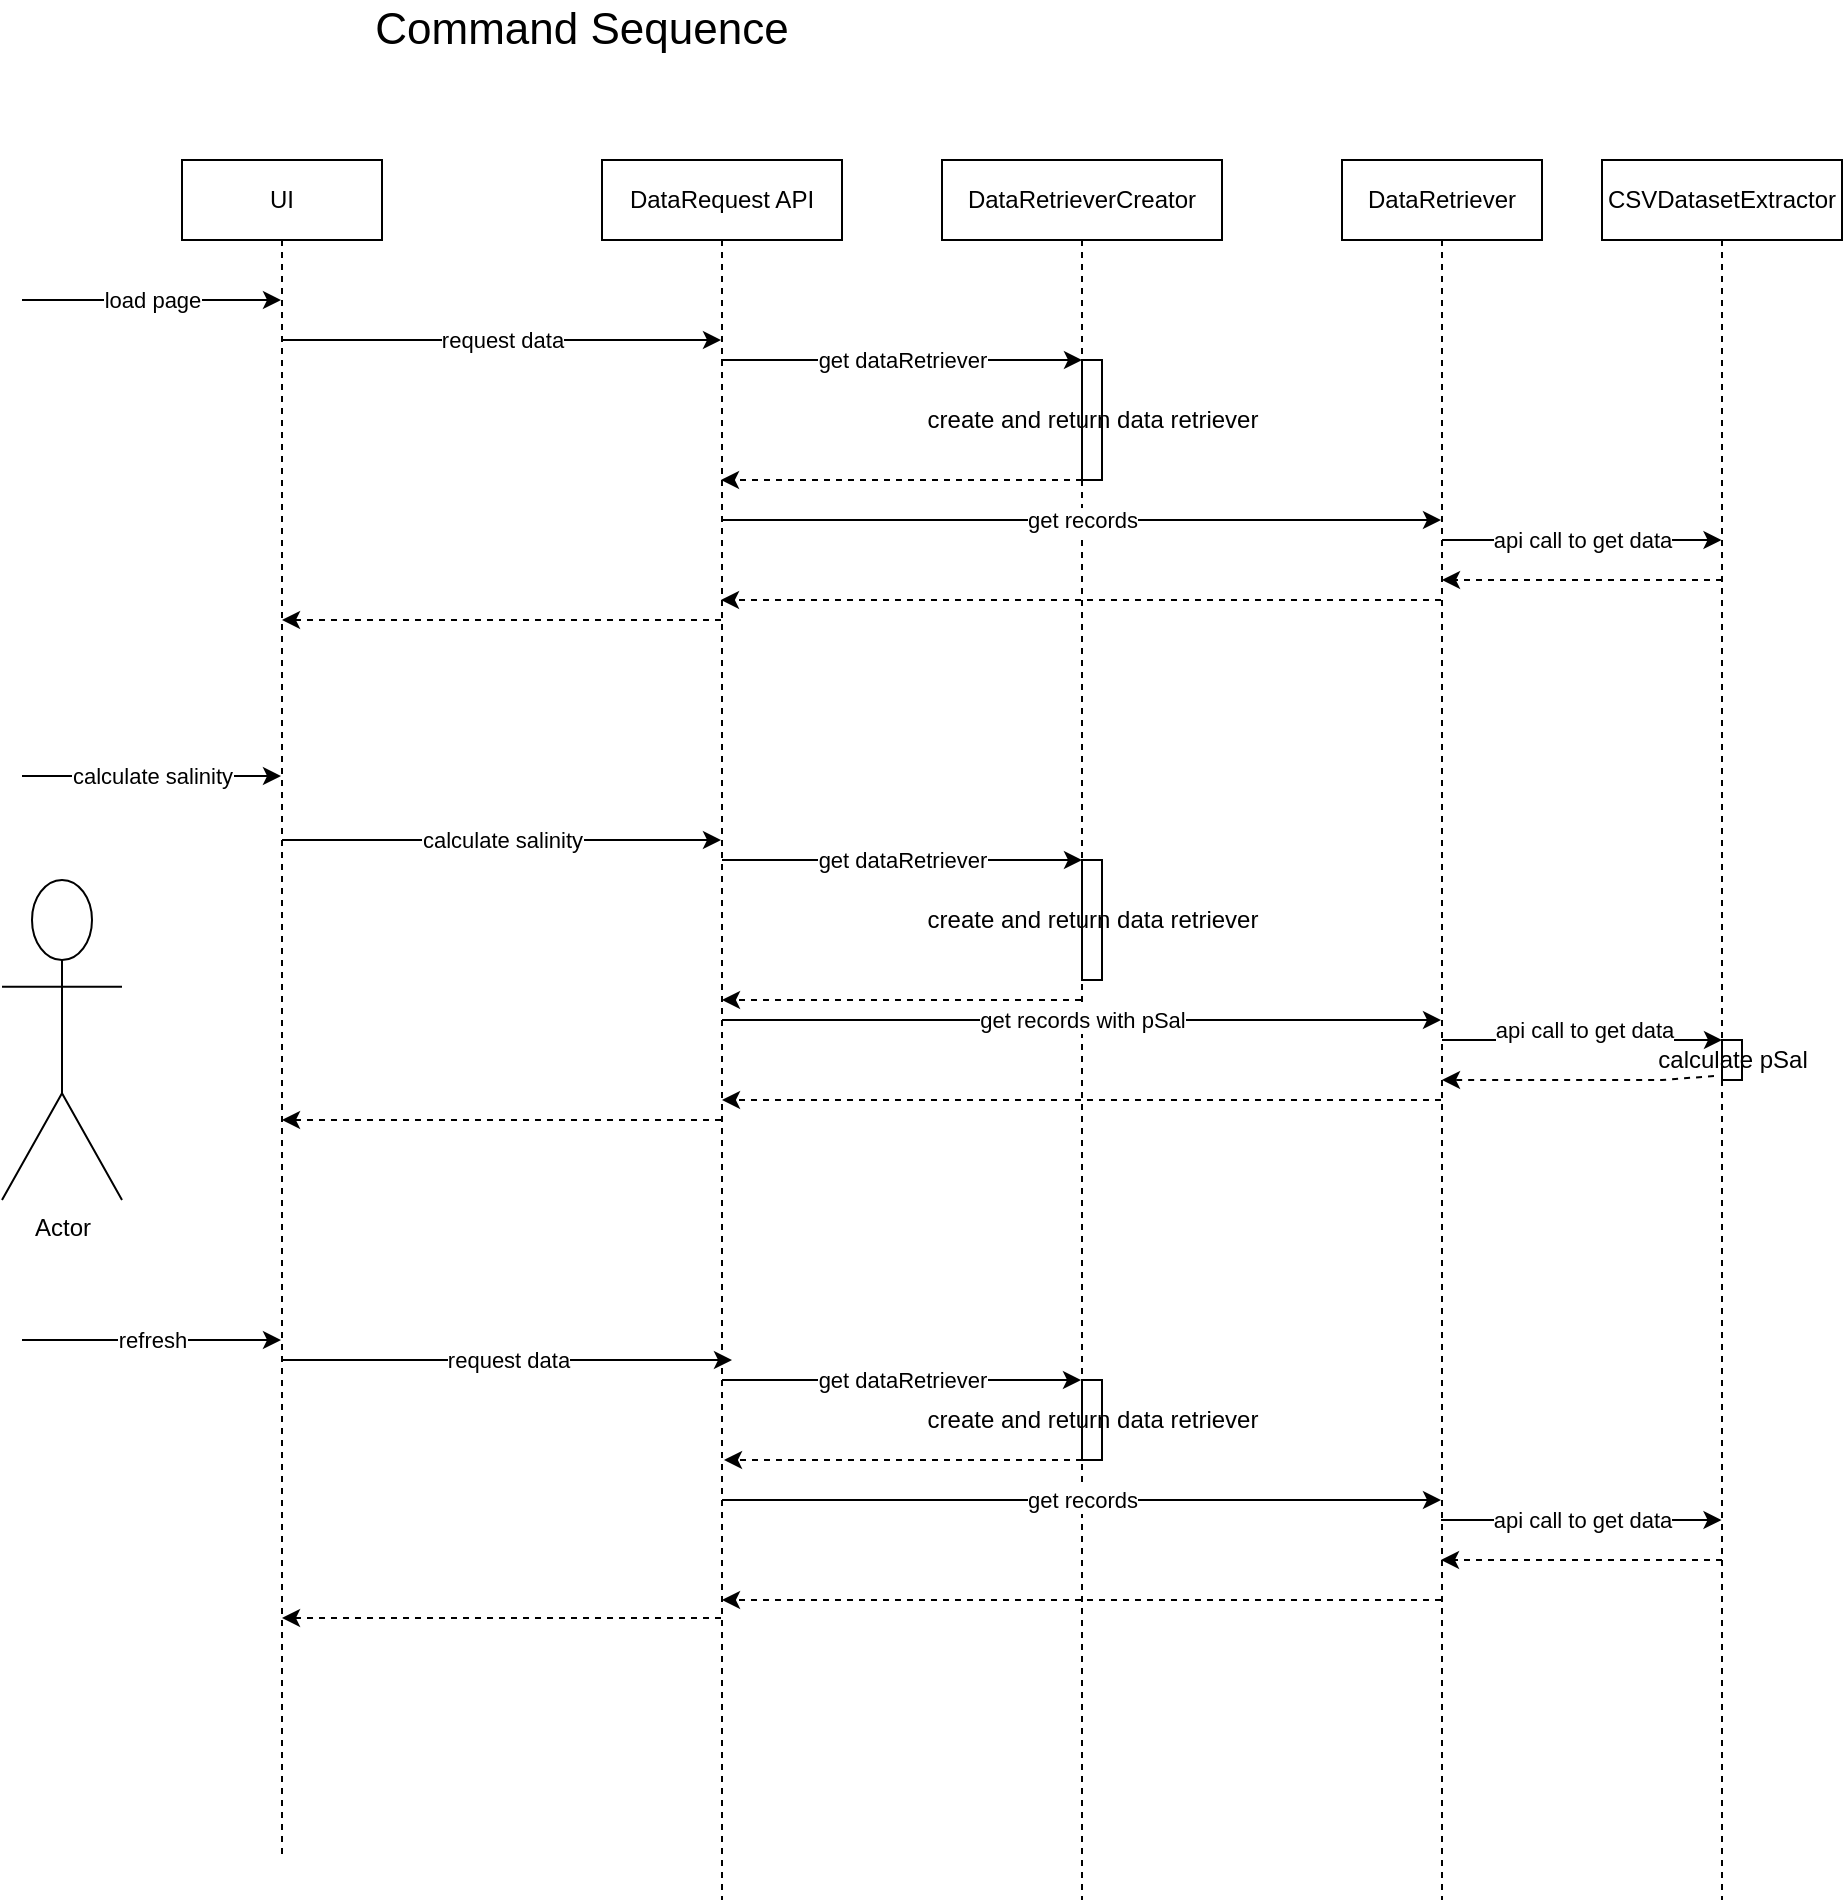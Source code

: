 <mxfile version="20.0.4" type="device" pages="5"><diagram id="xSNJ3wm6KKRFZ3b6NXVC" name="Sequence"><mxGraphModel dx="1422" dy="705" grid="1" gridSize="10" guides="1" tooltips="1" connect="1" arrows="1" fold="1" page="1" pageScale="1" pageWidth="1100" pageHeight="850" math="0" shadow="0"><root><mxCell id="0"/><mxCell id="1" parent="0"/><mxCell id="RPBewoIg8x98zuWjCoW1-1" value="DataRequest API" style="shape=umlLifeline;perimeter=lifelinePerimeter;whiteSpace=wrap;html=1;container=1;collapsible=0;recursiveResize=0;outlineConnect=0;" vertex="1" parent="1"><mxGeometry x="330" y="140" width="120" height="870" as="geometry"/></mxCell><mxCell id="RPBewoIg8x98zuWjCoW1-14" value="" style="endArrow=classic;html=1;rounded=0;dashed=1;" edge="1" parent="RPBewoIg8x98zuWjCoW1-1" source="RPBewoIg8x98zuWjCoW1-12"><mxGeometry relative="1" as="geometry"><mxPoint x="180" y="220" as="sourcePoint"/><mxPoint x="59.5" y="220" as="targetPoint"/><Array as="points"><mxPoint x="140" y="220"/></Array></mxGeometry></mxCell><mxCell id="RPBewoIg8x98zuWjCoW1-2" value="calculate salinity" style="endArrow=classic;html=1;rounded=0;" edge="1" parent="RPBewoIg8x98zuWjCoW1-1"><mxGeometry width="50" height="50" relative="1" as="geometry"><mxPoint x="-160" y="340" as="sourcePoint"/><mxPoint x="59.5" y="340" as="targetPoint"/></mxGeometry></mxCell><mxCell id="RPBewoIg8x98zuWjCoW1-4" value="UI" style="shape=umlLifeline;perimeter=lifelinePerimeter;whiteSpace=wrap;html=1;container=1;collapsible=0;recursiveResize=0;outlineConnect=0;" vertex="1" parent="1"><mxGeometry x="120" y="140" width="100" height="850" as="geometry"/></mxCell><mxCell id="RPBewoIg8x98zuWjCoW1-5" value="DataRetrieverCreator" style="shape=umlLifeline;perimeter=lifelinePerimeter;whiteSpace=wrap;html=1;container=1;collapsible=0;recursiveResize=0;outlineConnect=0;" vertex="1" parent="1"><mxGeometry x="500" y="140" width="140" height="870" as="geometry"/></mxCell><mxCell id="6_nH3MbW4k0rDWkPHN17-10" value="create and return data retriever" style="html=1;points=[];perimeter=orthogonalPerimeter;" vertex="1" parent="RPBewoIg8x98zuWjCoW1-5"><mxGeometry x="70" y="100" width="10" height="60" as="geometry"/></mxCell><mxCell id="3yjWrf9sNjvU_krWcFxp-4" value="" style="endArrow=classic;html=1;rounded=0;dashed=1;" edge="1" parent="RPBewoIg8x98zuWjCoW1-5"><mxGeometry relative="1" as="geometry"><mxPoint x="70" y="650" as="sourcePoint"/><mxPoint x="-109" y="650.0" as="targetPoint"/></mxGeometry></mxCell><mxCell id="zc4jqGPfyR2H2dx0xpJs-2" value="create and return data retriever" style="html=1;points=[];perimeter=orthogonalPerimeter;" vertex="1" parent="RPBewoIg8x98zuWjCoW1-5"><mxGeometry x="70" y="610" width="10" height="40" as="geometry"/></mxCell><mxCell id="RPBewoIg8x98zuWjCoW1-8" value="Actor" style="shape=umlActor;verticalLabelPosition=bottom;verticalAlign=top;html=1;outlineConnect=0;" vertex="1" parent="1"><mxGeometry x="30" y="500" width="60" height="160" as="geometry"/></mxCell><mxCell id="RPBewoIg8x98zuWjCoW1-9" value="CSVDatasetExtractor" style="shape=umlLifeline;perimeter=lifelinePerimeter;whiteSpace=wrap;html=1;container=1;collapsible=0;recursiveResize=0;outlineConnect=0;" vertex="1" parent="1"><mxGeometry x="830" y="140" width="120" height="870" as="geometry"/></mxCell><mxCell id="RPBewoIg8x98zuWjCoW1-17" value="calculate pSal" style="html=1;points=[];perimeter=orthogonalPerimeter;" vertex="1" parent="RPBewoIg8x98zuWjCoW1-9"><mxGeometry x="60" y="440" width="10" height="20" as="geometry"/></mxCell><mxCell id="6_nH3MbW4k0rDWkPHN17-13" value="api call to get data" style="endArrow=classic;html=1;rounded=0;" edge="1" parent="RPBewoIg8x98zuWjCoW1-9" source="RPBewoIg8x98zuWjCoW1-12"><mxGeometry width="50" height="50" relative="1" as="geometry"><mxPoint x="-259.75" y="190" as="sourcePoint"/><mxPoint x="59.75" y="190" as="targetPoint"/><Array as="points"/></mxGeometry></mxCell><mxCell id="6_nH3MbW4k0rDWkPHN17-14" value="" style="endArrow=classic;html=1;rounded=0;dashed=1;" edge="1" parent="RPBewoIg8x98zuWjCoW1-9" target="RPBewoIg8x98zuWjCoW1-12"><mxGeometry relative="1" as="geometry"><mxPoint x="60" y="210" as="sourcePoint"/><mxPoint x="-260" y="210" as="targetPoint"/><Array as="points"><mxPoint x="-69.5" y="210"/></Array></mxGeometry></mxCell><mxCell id="RPBewoIg8x98zuWjCoW1-10" value="load page" style="endArrow=classic;html=1;rounded=0;" edge="1" parent="1" target="RPBewoIg8x98zuWjCoW1-4"><mxGeometry width="50" height="50" relative="1" as="geometry"><mxPoint x="40" y="210" as="sourcePoint"/><mxPoint x="180" y="210" as="targetPoint"/><Array as="points"><mxPoint x="140" y="210"/></Array></mxGeometry></mxCell><mxCell id="RPBewoIg8x98zuWjCoW1-11" value="request data" style="endArrow=classic;html=1;rounded=0;" edge="1" parent="1" source="RPBewoIg8x98zuWjCoW1-4"><mxGeometry width="50" height="50" relative="1" as="geometry"><mxPoint x="190" y="250" as="sourcePoint"/><mxPoint x="389.5" y="230" as="targetPoint"/><Array as="points"><mxPoint x="190" y="230"/></Array></mxGeometry></mxCell><mxCell id="RPBewoIg8x98zuWjCoW1-12" value="DataRetriever" style="shape=umlLifeline;perimeter=lifelinePerimeter;whiteSpace=wrap;html=1;container=1;collapsible=0;recursiveResize=0;outlineConnect=0;" vertex="1" parent="1"><mxGeometry x="700" y="140" width="100" height="870" as="geometry"/></mxCell><mxCell id="ITtFqu0n-6Pt9u_G8xe9-2" value="api call to get data" style="endArrow=classic;html=1;rounded=0;" edge="1" parent="RPBewoIg8x98zuWjCoW1-12"><mxGeometry width="50" height="50" relative="1" as="geometry"><mxPoint x="49.5" y="680" as="sourcePoint"/><mxPoint x="189.75" y="680" as="targetPoint"/><Array as="points"/></mxGeometry></mxCell><mxCell id="ITtFqu0n-6Pt9u_G8xe9-3" value="" style="endArrow=classic;html=1;rounded=0;dashed=1;" edge="1" parent="RPBewoIg8x98zuWjCoW1-12"><mxGeometry relative="1" as="geometry"><mxPoint x="190" y="700" as="sourcePoint"/><mxPoint x="49.5" y="700" as="targetPoint"/><Array as="points"><mxPoint x="60.5" y="700"/></Array></mxGeometry></mxCell><mxCell id="RPBewoIg8x98zuWjCoW1-20" value="" style="endArrow=classic;html=1;rounded=0;dashed=1;" edge="1" parent="1" target="RPBewoIg8x98zuWjCoW1-4" source="RPBewoIg8x98zuWjCoW1-1"><mxGeometry relative="1" as="geometry"><mxPoint x="389.5" y="380" as="sourcePoint"/><mxPoint x="270" y="340" as="targetPoint"/><Array as="points"><mxPoint x="340" y="370"/></Array></mxGeometry></mxCell><mxCell id="RPBewoIg8x98zuWjCoW1-21" value="Command Sequence" style="text;html=1;strokeColor=none;fillColor=none;align=center;verticalAlign=middle;whiteSpace=wrap;rounded=0;fontSize=22;" vertex="1" parent="1"><mxGeometry x="130" y="60" width="380" height="30" as="geometry"/></mxCell><mxCell id="VctDo-TIZEFaBrTuZ_5F-1" value="get dataRetriever" style="endArrow=classic;html=1;rounded=0;" edge="1" parent="1"><mxGeometry width="50" height="50" relative="1" as="geometry"><mxPoint x="389.5" y="240" as="sourcePoint"/><mxPoint x="570" y="240" as="targetPoint"/><Array as="points"/></mxGeometry></mxCell><mxCell id="RPBewoIg8x98zuWjCoW1-3" value="" style="endArrow=classic;html=1;rounded=0;dashed=1;" edge="1" parent="1" source="RPBewoIg8x98zuWjCoW1-1" target="RPBewoIg8x98zuWjCoW1-4"><mxGeometry relative="1" as="geometry"><mxPoint x="391" y="560" as="sourcePoint"/><mxPoint x="180" y="560" as="targetPoint"/><Array as="points"><mxPoint x="330" y="620"/></Array></mxGeometry></mxCell><mxCell id="RPBewoIg8x98zuWjCoW1-13" value="get records" style="endArrow=classic;html=1;rounded=0;" edge="1" parent="1" target="RPBewoIg8x98zuWjCoW1-12"><mxGeometry width="50" height="50" relative="1" as="geometry"><mxPoint x="389.5" y="320" as="sourcePoint"/><mxPoint x="519.5" y="320" as="targetPoint"/><Array as="points"><mxPoint x="430" y="320"/></Array></mxGeometry></mxCell><mxCell id="3yjWrf9sNjvU_krWcFxp-2" value="" style="endArrow=classic;html=1;rounded=0;dashed=1;" edge="1" parent="1"><mxGeometry relative="1" as="geometry"><mxPoint x="570" y="300" as="sourcePoint"/><mxPoint x="389.5" y="300" as="targetPoint"/></mxGeometry></mxCell><mxCell id="RPBewoIg8x98zuWjCoW1-23" value="get records" style="endArrow=classic;html=1;rounded=0;" edge="1" parent="1" source="RPBewoIg8x98zuWjCoW1-1" target="RPBewoIg8x98zuWjCoW1-12"><mxGeometry width="50" height="50" relative="1" as="geometry"><mxPoint x="390.5" y="802.16" as="sourcePoint"/><mxPoint x="520.5" y="802.16" as="targetPoint"/><Array as="points"><mxPoint x="670" y="810"/></Array></mxGeometry></mxCell><mxCell id="RPBewoIg8x98zuWjCoW1-24" value="" style="endArrow=classic;html=1;rounded=0;dashed=1;" edge="1" parent="1" source="RPBewoIg8x98zuWjCoW1-12" target="RPBewoIg8x98zuWjCoW1-1"><mxGeometry relative="1" as="geometry"><mxPoint x="521" y="849" as="sourcePoint"/><mxPoint x="390.5" y="849" as="targetPoint"/><Array as="points"><mxPoint x="650" y="860"/></Array></mxGeometry></mxCell><mxCell id="RPBewoIg8x98zuWjCoW1-25" value="" style="endArrow=classic;html=1;rounded=0;dashed=1;" edge="1" parent="1"><mxGeometry relative="1" as="geometry"><mxPoint x="389.5" y="869.0" as="sourcePoint"/><mxPoint x="170" y="869" as="targetPoint"/><Array as="points"><mxPoint x="350.5" y="869"/></Array></mxGeometry></mxCell><mxCell id="6_nH3MbW4k0rDWkPHN17-16" value="" style="endArrow=classic;html=1;rounded=0;dashed=1;exitX=-0.4;exitY=0.9;exitDx=0;exitDy=0;exitPerimeter=0;" edge="1" parent="1" source="RPBewoIg8x98zuWjCoW1-17" target="RPBewoIg8x98zuWjCoW1-12"><mxGeometry relative="1" as="geometry"><mxPoint x="830" y="590" as="sourcePoint"/><mxPoint x="750" y="588" as="targetPoint"/><Array as="points"><mxPoint x="860" y="600"/></Array></mxGeometry></mxCell><mxCell id="6_nH3MbW4k0rDWkPHN17-15" value="api call to get data" style="endArrow=classic;html=1;rounded=0;" edge="1" parent="1" source="RPBewoIg8x98zuWjCoW1-12" target="RPBewoIg8x98zuWjCoW1-17"><mxGeometry x="0.004" y="5" width="50" height="50" relative="1" as="geometry"><mxPoint x="750" y="570" as="sourcePoint"/><mxPoint x="829.5" y="570" as="targetPoint"/><mxPoint as="offset"/></mxGeometry></mxCell><mxCell id="RPBewoIg8x98zuWjCoW1-27" value="calculate salinity" style="endArrow=classic;html=1;rounded=0;" edge="1" parent="1" target="RPBewoIg8x98zuWjCoW1-4"><mxGeometry width="50" height="50" relative="1" as="geometry"><mxPoint x="40" y="448" as="sourcePoint"/><mxPoint x="170" y="370" as="targetPoint"/></mxGeometry></mxCell><mxCell id="RPBewoIg8x98zuWjCoW1-28" value="refresh" style="endArrow=classic;html=1;rounded=0;" edge="1" parent="1"><mxGeometry width="50" height="50" relative="1" as="geometry"><mxPoint x="40" y="730" as="sourcePoint"/><mxPoint x="169.5" y="730" as="targetPoint"/><Array as="points"/></mxGeometry></mxCell><mxCell id="RPBewoIg8x98zuWjCoW1-22" value="request data" style="endArrow=classic;html=1;rounded=0;" edge="1" parent="1"><mxGeometry width="50" height="50" relative="1" as="geometry"><mxPoint x="170" y="740" as="sourcePoint"/><mxPoint x="395" y="740" as="targetPoint"/></mxGeometry></mxCell><mxCell id="RPBewoIg8x98zuWjCoW1-15" value="get records with pSal" style="endArrow=classic;html=1;rounded=0;" edge="1" parent="1" source="RPBewoIg8x98zuWjCoW1-1" target="RPBewoIg8x98zuWjCoW1-12"><mxGeometry width="50" height="50" relative="1" as="geometry"><mxPoint x="390" y="550" as="sourcePoint"/><mxPoint x="520.5" y="550" as="targetPoint"/><Array as="points"><mxPoint x="680" y="570"/></Array></mxGeometry></mxCell><mxCell id="VctDo-TIZEFaBrTuZ_5F-2" value="" style="endArrow=classic;html=1;rounded=0;dashed=1;" edge="1" parent="1" source="RPBewoIg8x98zuWjCoW1-5" target="RPBewoIg8x98zuWjCoW1-1"><mxGeometry relative="1" as="geometry"><mxPoint x="670" y="520" as="sourcePoint"/><mxPoint x="390" y="520" as="targetPoint"/><Array as="points"><mxPoint x="450" y="560"/></Array></mxGeometry></mxCell><mxCell id="3yjWrf9sNjvU_krWcFxp-3" value="get dataRetriever" style="endArrow=classic;html=1;rounded=0;" edge="1" parent="1" source="RPBewoIg8x98zuWjCoW1-1" target="RPBewoIg8x98zuWjCoW1-5"><mxGeometry width="50" height="50" relative="1" as="geometry"><mxPoint x="400.5" y="760" as="sourcePoint"/><mxPoint x="679.5" y="760" as="targetPoint"/><Array as="points"><mxPoint x="430" y="750"/></Array></mxGeometry></mxCell><mxCell id="RPBewoIg8x98zuWjCoW1-16" value="" style="endArrow=classic;html=1;rounded=0;dashed=1;" edge="1" parent="1" source="RPBewoIg8x98zuWjCoW1-12" target="RPBewoIg8x98zuWjCoW1-1"><mxGeometry relative="1" as="geometry"><mxPoint x="750.5" y="600" as="sourcePoint"/><mxPoint x="620" y="600" as="targetPoint"/><Array as="points"><mxPoint x="650" y="610"/></Array></mxGeometry></mxCell><mxCell id="zc4jqGPfyR2H2dx0xpJs-3" value="" style="group" vertex="1" connectable="0" parent="1"><mxGeometry x="390" y="490" width="190" height="60" as="geometry"/></mxCell><mxCell id="3yjWrf9sNjvU_krWcFxp-1" value="get dataRetriever" style="endArrow=classic;html=1;rounded=0;" edge="1" parent="zc4jqGPfyR2H2dx0xpJs-3"><mxGeometry width="50" height="50" relative="1" as="geometry"><mxPoint as="sourcePoint"/><mxPoint x="180" as="targetPoint"/></mxGeometry></mxCell><mxCell id="zc4jqGPfyR2H2dx0xpJs-1" value="create and return data retriever" style="html=1;points=[];perimeter=orthogonalPerimeter;" vertex="1" parent="zc4jqGPfyR2H2dx0xpJs-3"><mxGeometry x="180" width="10" height="60" as="geometry"/></mxCell></root></mxGraphModel></diagram><diagram id="VYmwZJh9cwwWMYVRYFQQ" name="Control"><mxGraphModel dx="1422" dy="705" grid="1" gridSize="10" guides="1" tooltips="1" connect="1" arrows="1" fold="1" page="1" pageScale="1" pageWidth="850" pageHeight="1100" math="0" shadow="0"><root><mxCell id="0"/><mxCell id="1" parent="0"/><mxCell id="Qp8DSMvrIg2f83Xgq09N-1" value="dataAccess API" style="rounded=1;whiteSpace=wrap;html=1;absoluteArcSize=1;arcSize=14;strokeWidth=2;" vertex="1" parent="1"><mxGeometry x="260" y="60" width="100" height="60" as="geometry"/></mxCell><mxCell id="Qp8DSMvrIg2f83Xgq09N-2" value="" style="endArrow=classic;html=1;rounded=0;entryX=0;entryY=0.5;entryDx=0;entryDy=0;" edge="1" parent="1" target="Qp8DSMvrIg2f83Xgq09N-4"><mxGeometry width="50" height="50" relative="1" as="geometry"><mxPoint x="360" y="90" as="sourcePoint"/><mxPoint x="400" y="90" as="targetPoint"/></mxGeometry></mxCell><mxCell id="Qp8DSMvrIg2f83Xgq09N-3" style="edgeStyle=orthogonalEdgeStyle;rounded=0;orthogonalLoop=1;jettySize=auto;html=1;entryX=0;entryY=0.5;entryDx=0;entryDy=0;" edge="1" parent="1" source="Qp8DSMvrIg2f83Xgq09N-4" target="Qp8DSMvrIg2f83Xgq09N-5"><mxGeometry relative="1" as="geometry"/></mxCell><mxCell id="Qp8DSMvrIg2f83Xgq09N-4" value="dataRetrieverCreator" style="rounded=1;whiteSpace=wrap;html=1;absoluteArcSize=1;arcSize=14;strokeWidth=2;" vertex="1" parent="1"><mxGeometry x="410" y="60" width="150" height="60" as="geometry"/></mxCell><mxCell id="YITKMi1VwP3-JUC67n6C-4" value="" style="edgeStyle=orthogonalEdgeStyle;rounded=0;orthogonalLoop=1;jettySize=auto;html=1;fontSize=11;" edge="1" parent="1" source="Qp8DSMvrIg2f83Xgq09N-5" target="YITKMi1VwP3-JUC67n6C-2"><mxGeometry relative="1" as="geometry"/></mxCell><mxCell id="Qp8DSMvrIg2f83Xgq09N-5" value="dataRetriever" style="rounded=1;whiteSpace=wrap;html=1;absoluteArcSize=1;arcSize=14;strokeWidth=2;" vertex="1" parent="1"><mxGeometry x="610" y="60" width="100" height="60" as="geometry"/></mxCell><mxCell id="Qp8DSMvrIg2f83Xgq09N-6" value="request data" style="edgeStyle=orthogonalEdgeStyle;rounded=0;orthogonalLoop=1;jettySize=auto;html=1;entryX=0;entryY=0.5;entryDx=0;entryDy=0;" edge="1" parent="1" source="Qp8DSMvrIg2f83Xgq09N-7" target="Qp8DSMvrIg2f83Xgq09N-1"><mxGeometry relative="1" as="geometry"/></mxCell><mxCell id="Qp8DSMvrIg2f83Xgq09N-7" value="" style="fontColor=#0066CC;verticalAlign=top;verticalLabelPosition=bottom;labelPosition=center;align=center;html=1;outlineConnect=0;fillColor=#CCCCCC;strokeColor=#6881B3;gradientColor=none;gradientDirection=north;strokeWidth=2;shape=mxgraph.networks.terminal;" vertex="1" parent="1"><mxGeometry x="60" y="60" width="80" height="65" as="geometry"/></mxCell><mxCell id="Qp8DSMvrIg2f83Xgq09N-8" value="&lt;span style=&quot;background-color: initial;&quot;&gt;Instantiates the appropriate data retriever for accessing the data source&lt;br&gt;&lt;br&gt;&lt;/span&gt;" style="text;html=1;strokeColor=none;fillColor=none;align=left;verticalAlign=middle;whiteSpace=wrap;rounded=0;fontSize=11;" vertex="1" parent="1"><mxGeometry x="425" y="130" width="125" height="90" as="geometry"/></mxCell><mxCell id="Qp8DSMvrIg2f83Xgq09N-9" value="&lt;ul&gt;&lt;li&gt;Adapts the proprietary API at each data source&amp;nbsp; for use by the system&lt;/li&gt;&lt;li&gt;Ensures the data is always returned in an instance of the the Dataset class&lt;/li&gt;&lt;li&gt;Encapsulates any form of authentication, encryption/decryption, conversions, etc required&amp;nbsp;&lt;/li&gt;&lt;li&gt;Single instance per use per http request&lt;/li&gt;&lt;/ul&gt;" style="text;html=1;strokeColor=none;fillColor=none;align=left;verticalAlign=middle;whiteSpace=wrap;rounded=0;fontSize=11;" vertex="1" parent="1"><mxGeometry x="560" y="120" width="210" height="190" as="geometry"/></mxCell><mxCell id="Qp8DSMvrIg2f83Xgq09N-10" value="&lt;ul&gt;&lt;li&gt;Public API&lt;/li&gt;&lt;li&gt;Only http Gets implemented, no authentication required so far&lt;/li&gt;&lt;li&gt;No limits on number of records returned; may need to limit this depending on future datasets&lt;/li&gt;&lt;/ul&gt;" style="text;html=1;strokeColor=none;fillColor=none;align=left;verticalAlign=middle;whiteSpace=wrap;rounded=0;fontSize=11;" vertex="1" parent="1"><mxGeometry x="225" y="126" width="170" height="135" as="geometry"/></mxCell><mxCell id="YITKMi1VwP3-JUC67n6C-1" value="&lt;span style=&quot;background-color: initial;&quot;&gt;Requested data held on the client side&lt;br&gt;&lt;/span&gt;" style="text;html=1;strokeColor=none;fillColor=none;align=left;verticalAlign=middle;whiteSpace=wrap;rounded=0;fontSize=11;" vertex="1" parent="1"><mxGeometry x="50" y="148.5" width="125" height="90" as="geometry"/></mxCell><mxCell id="YITKMi1VwP3-JUC67n6C-5" value="" style="edgeStyle=orthogonalEdgeStyle;rounded=0;orthogonalLoop=1;jettySize=auto;html=1;fontSize=11;" edge="1" parent="1" source="YITKMi1VwP3-JUC67n6C-2" target="YITKMi1VwP3-JUC67n6C-3"><mxGeometry relative="1" as="geometry"/></mxCell><mxCell id="YITKMi1VwP3-JUC67n6C-2" value="dataAccess API" style="rounded=1;whiteSpace=wrap;html=1;absoluteArcSize=1;arcSize=14;strokeWidth=2;" vertex="1" parent="1"><mxGeometry x="770" y="60" width="100" height="60" as="geometry"/></mxCell><mxCell id="YITKMi1VwP3-JUC67n6C-3" value="" style="fontColor=#0066CC;verticalAlign=top;verticalLabelPosition=bottom;labelPosition=center;align=center;html=1;outlineConnect=0;fillColor=#CCCCCC;strokeColor=#6881B3;gradientColor=none;gradientDirection=north;strokeWidth=2;shape=mxgraph.networks.terminal;" vertex="1" parent="1"><mxGeometry x="940" y="57.5" width="80" height="65" as="geometry"/></mxCell></root></mxGraphModel></diagram><diagram id="0mPfEgtX5IE6nfKEq8ZD" name="single_instance"><mxGraphModel dx="1422" dy="705" grid="1" gridSize="10" guides="1" tooltips="1" connect="1" arrows="1" fold="1" page="1" pageScale="1" pageWidth="1100" pageHeight="850" math="0" shadow="0"><root><mxCell id="0"/><mxCell id="1" parent="0"/><mxCell id="Nc4bheaUIB__NZ2rNcyc-1" value="dataAccess API" style="rounded=1;whiteSpace=wrap;html=1;absoluteArcSize=1;arcSize=14;strokeWidth=2;" vertex="1" parent="1"><mxGeometry x="270" y="160" width="100" height="60" as="geometry"/></mxCell><mxCell id="Nc4bheaUIB__NZ2rNcyc-2" value="" style="endArrow=classic;html=1;rounded=0;entryX=0;entryY=0.5;entryDx=0;entryDy=0;" edge="1" parent="1" target="Nc4bheaUIB__NZ2rNcyc-9"><mxGeometry width="50" height="50" relative="1" as="geometry"><mxPoint x="370" y="190" as="sourcePoint"/><mxPoint x="390" y="190" as="targetPoint"/></mxGeometry></mxCell><mxCell id="Nc4bheaUIB__NZ2rNcyc-3" style="edgeStyle=orthogonalEdgeStyle;rounded=0;orthogonalLoop=1;jettySize=auto;html=1;" edge="1" parent="1" source="Nc4bheaUIB__NZ2rNcyc-4" target="Nc4bheaUIB__NZ2rNcyc-19"><mxGeometry relative="1" as="geometry"><mxPoint x="790" y="420" as="targetPoint"/></mxGeometry></mxCell><mxCell id="Nc4bheaUIB__NZ2rNcyc-4" value="dataRetriever" style="rounded=1;whiteSpace=wrap;html=1;absoluteArcSize=1;arcSize=14;strokeWidth=2;" vertex="1" parent="1"><mxGeometry x="640" y="380" width="100" height="60" as="geometry"/></mxCell><mxCell id="Nc4bheaUIB__NZ2rNcyc-5" style="edgeStyle=orthogonalEdgeStyle;rounded=0;orthogonalLoop=1;jettySize=auto;html=1;entryX=0;entryY=0.5;entryDx=0;entryDy=0;" edge="1" parent="1" source="Nc4bheaUIB__NZ2rNcyc-9" target="Nc4bheaUIB__NZ2rNcyc-13"><mxGeometry relative="1" as="geometry"/></mxCell><mxCell id="Nc4bheaUIB__NZ2rNcyc-6" style="edgeStyle=orthogonalEdgeStyle;rounded=0;orthogonalLoop=1;jettySize=auto;html=1;entryX=0;entryY=0.5;entryDx=0;entryDy=0;" edge="1" parent="1" source="Nc4bheaUIB__NZ2rNcyc-9" target="Nc4bheaUIB__NZ2rNcyc-15"><mxGeometry relative="1" as="geometry"/></mxCell><mxCell id="Nc4bheaUIB__NZ2rNcyc-7" style="edgeStyle=orthogonalEdgeStyle;rounded=0;orthogonalLoop=1;jettySize=auto;html=1;entryX=0;entryY=0.5;entryDx=0;entryDy=0;" edge="1" parent="1" source="Nc4bheaUIB__NZ2rNcyc-9" target="Nc4bheaUIB__NZ2rNcyc-4"><mxGeometry relative="1" as="geometry"/></mxCell><mxCell id="Nc4bheaUIB__NZ2rNcyc-8" style="edgeStyle=orthogonalEdgeStyle;rounded=0;orthogonalLoop=1;jettySize=auto;html=1;entryX=0;entryY=0.5;entryDx=0;entryDy=0;" edge="1" parent="1" source="Nc4bheaUIB__NZ2rNcyc-9" target="Nc4bheaUIB__NZ2rNcyc-11"><mxGeometry relative="1" as="geometry"/></mxCell><mxCell id="Nc4bheaUIB__NZ2rNcyc-9" value="dataRetrieverCreator" style="rounded=1;whiteSpace=wrap;html=1;absoluteArcSize=1;arcSize=14;strokeWidth=2;" vertex="1" parent="1"><mxGeometry x="410" y="160" width="150" height="60" as="geometry"/></mxCell><mxCell id="Nc4bheaUIB__NZ2rNcyc-10" value="" style="edgeStyle=orthogonalEdgeStyle;rounded=0;orthogonalLoop=1;jettySize=auto;html=1;" edge="1" parent="1" source="Nc4bheaUIB__NZ2rNcyc-11" target="Nc4bheaUIB__NZ2rNcyc-16"><mxGeometry relative="1" as="geometry"/></mxCell><mxCell id="Nc4bheaUIB__NZ2rNcyc-11" value="dataRetriever" style="rounded=1;whiteSpace=wrap;html=1;absoluteArcSize=1;arcSize=14;strokeWidth=2;" vertex="1" parent="1"><mxGeometry x="640" y="50" width="100" height="60" as="geometry"/></mxCell><mxCell id="Nc4bheaUIB__NZ2rNcyc-12" style="edgeStyle=orthogonalEdgeStyle;rounded=0;orthogonalLoop=1;jettySize=auto;html=1;" edge="1" parent="1" source="Nc4bheaUIB__NZ2rNcyc-13" target="Nc4bheaUIB__NZ2rNcyc-17"><mxGeometry relative="1" as="geometry"/></mxCell><mxCell id="Nc4bheaUIB__NZ2rNcyc-13" value="dataRetriever" style="rounded=1;whiteSpace=wrap;html=1;absoluteArcSize=1;arcSize=14;strokeWidth=2;" vertex="1" parent="1"><mxGeometry x="640" y="160" width="100" height="60" as="geometry"/></mxCell><mxCell id="Nc4bheaUIB__NZ2rNcyc-14" style="edgeStyle=orthogonalEdgeStyle;rounded=0;orthogonalLoop=1;jettySize=auto;html=1;entryX=0.052;entryY=0.5;entryDx=0;entryDy=0;entryPerimeter=0;" edge="1" parent="1" source="Nc4bheaUIB__NZ2rNcyc-15" target="Nc4bheaUIB__NZ2rNcyc-18"><mxGeometry relative="1" as="geometry"/></mxCell><mxCell id="Nc4bheaUIB__NZ2rNcyc-15" value="dataRetriever" style="rounded=1;whiteSpace=wrap;html=1;absoluteArcSize=1;arcSize=14;strokeWidth=2;" vertex="1" parent="1"><mxGeometry x="640" y="270" width="100" height="60" as="geometry"/></mxCell><mxCell id="Nc4bheaUIB__NZ2rNcyc-16" value="web service 1" style="ellipse;shape=cloud;whiteSpace=wrap;html=1;" vertex="1" parent="1"><mxGeometry x="810" y="40" width="140" height="80" as="geometry"/></mxCell><mxCell id="Nc4bheaUIB__NZ2rNcyc-17" value="web service 2" style="ellipse;shape=cloud;whiteSpace=wrap;html=1;" vertex="1" parent="1"><mxGeometry x="810" y="150" width="140" height="80" as="geometry"/></mxCell><mxCell id="Nc4bheaUIB__NZ2rNcyc-18" value="web service 3" style="ellipse;shape=cloud;whiteSpace=wrap;html=1;" vertex="1" parent="1"><mxGeometry x="810" y="260" width="140" height="80" as="geometry"/></mxCell><mxCell id="Nc4bheaUIB__NZ2rNcyc-19" value="web service 4" style="ellipse;shape=cloud;whiteSpace=wrap;html=1;" vertex="1" parent="1"><mxGeometry x="810" y="370" width="140" height="80" as="geometry"/></mxCell><mxCell id="Nc4bheaUIB__NZ2rNcyc-20" value="request data" style="edgeStyle=orthogonalEdgeStyle;rounded=0;orthogonalLoop=1;jettySize=auto;html=1;entryX=0;entryY=0.25;entryDx=0;entryDy=0;" edge="1" parent="1" source="Nc4bheaUIB__NZ2rNcyc-21" target="Nc4bheaUIB__NZ2rNcyc-1"><mxGeometry relative="1" as="geometry"/></mxCell><mxCell id="Nc4bheaUIB__NZ2rNcyc-21" value="" style="fontColor=#0066CC;verticalAlign=top;verticalLabelPosition=bottom;labelPosition=center;align=center;html=1;outlineConnect=0;fillColor=#CCCCCC;strokeColor=#6881B3;gradientColor=none;gradientDirection=north;strokeWidth=2;shape=mxgraph.networks.terminal;" vertex="1" parent="1"><mxGeometry x="90" y="80" width="80" height="65" as="geometry"/></mxCell><mxCell id="Nc4bheaUIB__NZ2rNcyc-22" value="request data" style="edgeStyle=orthogonalEdgeStyle;rounded=0;orthogonalLoop=1;jettySize=auto;html=1;entryX=0;entryY=0.5;entryDx=0;entryDy=0;" edge="1" parent="1" source="Nc4bheaUIB__NZ2rNcyc-23" target="Nc4bheaUIB__NZ2rNcyc-1"><mxGeometry relative="1" as="geometry"/></mxCell><mxCell id="Nc4bheaUIB__NZ2rNcyc-23" value="" style="fontColor=#0066CC;verticalAlign=top;verticalLabelPosition=bottom;labelPosition=center;align=center;html=1;outlineConnect=0;fillColor=#CCCCCC;strokeColor=#6881B3;gradientColor=none;gradientDirection=north;strokeWidth=2;shape=mxgraph.networks.terminal;" vertex="1" parent="1"><mxGeometry x="50" y="165" width="80" height="65" as="geometry"/></mxCell><mxCell id="Nc4bheaUIB__NZ2rNcyc-24" value="request data" style="edgeStyle=orthogonalEdgeStyle;rounded=0;orthogonalLoop=1;jettySize=auto;html=1;entryX=0;entryY=0.75;entryDx=0;entryDy=0;" edge="1" parent="1" source="Nc4bheaUIB__NZ2rNcyc-25" target="Nc4bheaUIB__NZ2rNcyc-1"><mxGeometry relative="1" as="geometry"/></mxCell><mxCell id="Nc4bheaUIB__NZ2rNcyc-25" value="" style="fontColor=#0066CC;verticalAlign=top;verticalLabelPosition=bottom;labelPosition=center;align=center;html=1;outlineConnect=0;fillColor=#CCCCCC;strokeColor=#6881B3;gradientColor=none;gradientDirection=north;strokeWidth=2;shape=mxgraph.networks.terminal;" vertex="1" parent="1"><mxGeometry x="100" y="260" width="80" height="65" as="geometry"/></mxCell></root></mxGraphModel></diagram><diagram id="xLH_b7l4Qemgzm7J76ll" name="Components"><mxGraphModel dx="1138" dy="564" grid="1" gridSize="10" guides="1" tooltips="1" connect="1" arrows="1" fold="1" page="1" pageScale="1" pageWidth="850" pageHeight="1100" math="0" shadow="0"><root><mxCell id="0"/><mxCell id="1" parent="0"/><mxCell id="A6IZTRi2tWF48LubDQDz-12" value="http" style="edgeStyle=orthogonalEdgeStyle;rounded=0;orthogonalLoop=1;jettySize=auto;html=1;exitX=1;exitY=0.5;exitDx=0;exitDy=0;exitPerimeter=0;" edge="1" parent="1" source="Aa0pHk0wkrdQW6-B0tqr-1" target="A6IZTRi2tWF48LubDQDz-2"><mxGeometry relative="1" as="geometry"><mxPoint x="290" y="200" as="sourcePoint"/></mxGeometry></mxCell><mxCell id="A6IZTRi2tWF48LubDQDz-7" style="edgeStyle=orthogonalEdgeStyle;rounded=0;orthogonalLoop=1;jettySize=auto;html=1;entryX=0.5;entryY=0;entryDx=0;entryDy=0;entryPerimeter=0;" edge="1" parent="1" source="A6IZTRi2tWF48LubDQDz-2" target="A6IZTRi2tWF48LubDQDz-4"><mxGeometry relative="1" as="geometry"/></mxCell><mxCell id="A6IZTRi2tWF48LubDQDz-2" value="back_end" style="rounded=0;whiteSpace=wrap;html=1;" vertex="1" parent="1"><mxGeometry x="390" y="170" width="120" height="60" as="geometry"/></mxCell><mxCell id="A6IZTRi2tWF48LubDQDz-4" value="logs" style="strokeWidth=2;html=1;shape=mxgraph.flowchart.document2;whiteSpace=wrap;size=0.25;" vertex="1" parent="1"><mxGeometry x="400" y="290" width="100" height="60" as="geometry"/></mxCell><mxCell id="A6IZTRi2tWF48LubDQDz-6" style="edgeStyle=orthogonalEdgeStyle;rounded=0;orthogonalLoop=1;jettySize=auto;html=1;" edge="1" parent="1" source="A6IZTRi2tWF48LubDQDz-5" target="A6IZTRi2tWF48LubDQDz-2"><mxGeometry relative="1" as="geometry"/></mxCell><mxCell id="A6IZTRi2tWF48LubDQDz-5" value="58220.csv" style="strokeWidth=2;html=1;shape=mxgraph.flowchart.document2;whiteSpace=wrap;size=0.25;" vertex="1" parent="1"><mxGeometry x="340" y="50" width="100" height="60" as="geometry"/></mxCell><mxCell id="Loj1wuAxb5DulFLnIlUL-2" style="edgeStyle=orthogonalEdgeStyle;rounded=0;orthogonalLoop=1;jettySize=auto;html=1;entryX=0.75;entryY=0;entryDx=0;entryDy=0;" edge="1" parent="1" source="Loj1wuAxb5DulFLnIlUL-1" target="A6IZTRi2tWF48LubDQDz-2"><mxGeometry relative="1" as="geometry"/></mxCell><mxCell id="Loj1wuAxb5DulFLnIlUL-1" value="logs_config.json" style="strokeWidth=2;html=1;shape=mxgraph.flowchart.document2;whiteSpace=wrap;size=0.25;" vertex="1" parent="1"><mxGeometry x="500" y="50" width="100" height="60" as="geometry"/></mxCell><mxCell id="Aa0pHk0wkrdQW6-B0tqr-1" value="front_end" style="fontColor=#0066CC;verticalAlign=top;verticalLabelPosition=bottom;labelPosition=center;align=center;html=1;outlineConnect=0;fillColor=#CCCCCC;strokeColor=#6881B3;gradientColor=none;gradientDirection=north;strokeWidth=2;shape=mxgraph.networks.terminal;" vertex="1" parent="1"><mxGeometry x="130" y="167.5" width="80" height="65" as="geometry"/></mxCell><mxCell id="0c5MG3agErX8NBe11uYK-5" style="edgeStyle=orthogonalEdgeStyle;rounded=0;orthogonalLoop=1;jettySize=auto;html=1;" edge="1" parent="1" target="0c5MG3agErX8NBe11uYK-21"><mxGeometry relative="1" as="geometry"><mxPoint x="790" y="750" as="targetPoint"/><mxPoint x="740" y="740" as="sourcePoint"/></mxGeometry></mxCell><mxCell id="0c5MG3agErX8NBe11uYK-14" style="edgeStyle=orthogonalEdgeStyle;rounded=0;orthogonalLoop=1;jettySize=auto;html=1;" edge="1" parent="1" target="0c5MG3agErX8NBe11uYK-19"><mxGeometry relative="1" as="geometry"><mxPoint x="740" y="520" as="sourcePoint"/></mxGeometry></mxCell><mxCell id="0c5MG3agErX8NBe11uYK-16" style="edgeStyle=orthogonalEdgeStyle;rounded=0;orthogonalLoop=1;jettySize=auto;html=1;entryX=0.075;entryY=0.488;entryDx=0;entryDy=0;entryPerimeter=0;" edge="1" parent="1" source="0c5MG3agErX8NBe11uYK-17"><mxGeometry relative="1" as="geometry"><mxPoint x="819" y="629.04" as="targetPoint"/></mxGeometry></mxCell></root></mxGraphModel></diagram><diagram id="_TWzTXmpSwJ-dR0_mIlq" name="Page-5"><mxGraphModel dx="1422" dy="705" grid="1" gridSize="10" guides="1" tooltips="1" connect="1" arrows="1" fold="1" page="1" pageScale="1" pageWidth="1100" pageHeight="850" math="0" shadow="0"><root><mxCell id="0"/><mxCell id="1" parent="0"/><mxCell id="0IoQClgbB4wfMuXEWD-v-2" value="(key, data_ref, salinity_calculated)" style="endArrow=classic;html=1;rounded=0;fontSize=11;" edge="1" parent="1"><mxGeometry width="50" height="50" relative="1" as="geometry"><mxPoint x="70" y="160" as="sourcePoint"/><mxPoint x="300" y="159.5" as="targetPoint"/></mxGeometry></mxCell><mxCell id="0IoQClgbB4wfMuXEWD-v-3" value="key - the data source (EMSO, some other data provider, etc)" style="text;html=1;strokeColor=none;fillColor=none;align=center;verticalAlign=middle;whiteSpace=wrap;rounded=0;fontSize=11;" vertex="1" parent="1"><mxGeometry x="40" y="90" width="180" height="30" as="geometry"/></mxCell><mxCell id="u2C-3HtgEuBNpmCsQd6a-4" value="yes" style="edgeStyle=orthogonalEdgeStyle;rounded=0;orthogonalLoop=1;jettySize=auto;html=1;fontSize=11;" edge="1" parent="1" source="0IoQClgbB4wfMuXEWD-v-4" target="u2C-3HtgEuBNpmCsQd6a-3"><mxGeometry relative="1" as="geometry"/></mxCell><mxCell id="0IoQClgbB4wfMuXEWD-v-4" value="key valid? i.e. are we subscribers to a particular web service" style="rhombus;whiteSpace=wrap;html=1;fontSize=11;" vertex="1" parent="1"><mxGeometry x="300" y="60" width="220" height="200" as="geometry"/></mxCell><mxCell id="u2C-3HtgEuBNpmCsQd6a-3" value="use data_retriever to make request; webservice should validate if the data_ref is present, and whether particular operations can take place." style="rounded=1;whiteSpace=wrap;html=1;fontSize=11;" vertex="1" parent="1"><mxGeometry x="610" y="80" width="310" height="160" as="geometry"/></mxCell><mxCell id="u2C-3HtgEuBNpmCsQd6a-6" value="" style="endArrow=none;dashed=1;html=1;dashPattern=1 3;strokeWidth=2;rounded=0;fontSize=11;" edge="1" parent="1"><mxGeometry width="50" height="50" relative="1" as="geometry"><mxPoint x="560" y="450" as="sourcePoint"/><mxPoint x="560" y="10" as="targetPoint"/></mxGeometry></mxCell><mxCell id="u2C-3HtgEuBNpmCsQd6a-7" value="Our responsibilities" style="text;html=1;strokeColor=none;fillColor=none;align=center;verticalAlign=middle;whiteSpace=wrap;rounded=0;fontSize=11;" vertex="1" parent="1"><mxGeometry x="150" y="20" width="210" height="30" as="geometry"/></mxCell><mxCell id="u2C-3HtgEuBNpmCsQd6a-8" value="web service responsiblities" style="text;html=1;strokeColor=none;fillColor=none;align=center;verticalAlign=middle;whiteSpace=wrap;rounded=0;fontSize=11;" vertex="1" parent="1"><mxGeometry x="660" y="20" width="190" height="30" as="geometry"/></mxCell><mxCell id="u2C-3HtgEuBNpmCsQd6a-9" value="invalid key" style="ellipse;whiteSpace=wrap;html=1;aspect=fixed;fontSize=11;" vertex="1" parent="1"><mxGeometry x="130" y="300" width="80" height="80" as="geometry"/></mxCell><mxCell id="u2C-3HtgEuBNpmCsQd6a-10" value="non-responsive?" style="ellipse;whiteSpace=wrap;html=1;aspect=fixed;fontSize=11;" vertex="1" parent="1"><mxGeometry x="670" y="420" width="80" height="80" as="geometry"/></mxCell><mxCell id="u2C-3HtgEuBNpmCsQd6a-11" value="data_ref not present" style="ellipse;whiteSpace=wrap;html=1;aspect=fixed;fontSize=11;" vertex="1" parent="1"><mxGeometry x="660" y="530" width="80" height="80" as="geometry"/></mxCell><mxCell id="u2C-3HtgEuBNpmCsQd6a-12" value="requested calculation not supported/ unavailable" style="ellipse;whiteSpace=wrap;html=1;aspect=fixed;fontSize=11;" vertex="1" parent="1"><mxGeometry x="760" y="520" width="80" height="80" as="geometry"/></mxCell></root></mxGraphModel></diagram></mxfile>